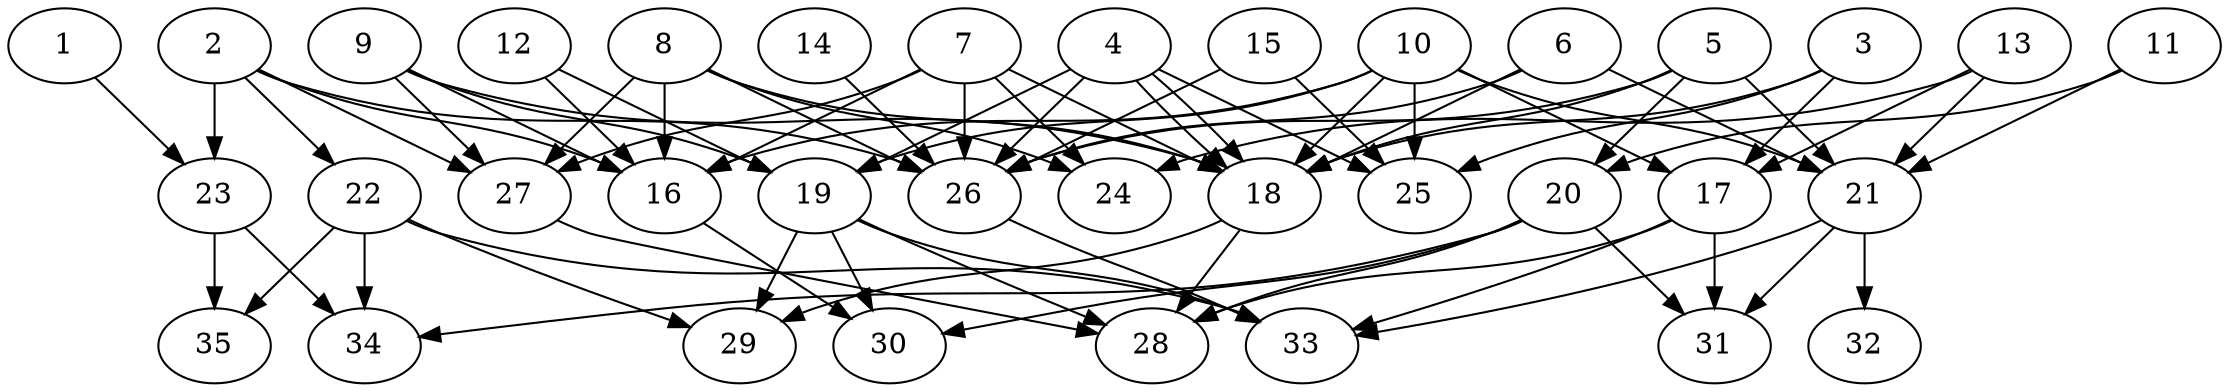 // DAG automatically generated by daggen at Thu Oct  3 14:05:37 2019
// ./daggen --dot -n 35 --ccr 0.3 --fat 0.7 --regular 0.7 --density 0.6 --mindata 5242880 --maxdata 52428800 
digraph G {
  1 [size="42417493", alpha="0.16", expect_size="12725248"] 
  1 -> 23 [size ="12725248"]
  2 [size="92163413", alpha="0.17", expect_size="27649024"] 
  2 -> 16 [size ="27649024"]
  2 -> 22 [size ="27649024"]
  2 -> 23 [size ="27649024"]
  2 -> 26 [size ="27649024"]
  2 -> 27 [size ="27649024"]
  3 [size="115933867", alpha="0.16", expect_size="34780160"] 
  3 -> 17 [size ="34780160"]
  3 -> 18 [size ="34780160"]
  3 -> 25 [size ="34780160"]
  4 [size="95252480", alpha="0.14", expect_size="28575744"] 
  4 -> 18 [size ="28575744"]
  4 -> 18 [size ="28575744"]
  4 -> 19 [size ="28575744"]
  4 -> 25 [size ="28575744"]
  4 -> 26 [size ="28575744"]
  5 [size="157593600", alpha="0.11", expect_size="47278080"] 
  5 -> 18 [size ="47278080"]
  5 -> 20 [size ="47278080"]
  5 -> 21 [size ="47278080"]
  5 -> 26 [size ="47278080"]
  6 [size="44895573", alpha="0.07", expect_size="13468672"] 
  6 -> 18 [size ="13468672"]
  6 -> 21 [size ="13468672"]
  6 -> 26 [size ="13468672"]
  7 [size="158143147", alpha="0.17", expect_size="47442944"] 
  7 -> 16 [size ="47442944"]
  7 -> 18 [size ="47442944"]
  7 -> 24 [size ="47442944"]
  7 -> 26 [size ="47442944"]
  7 -> 27 [size ="47442944"]
  8 [size="115118080", alpha="0.06", expect_size="34535424"] 
  8 -> 16 [size ="34535424"]
  8 -> 18 [size ="34535424"]
  8 -> 24 [size ="34535424"]
  8 -> 26 [size ="34535424"]
  8 -> 27 [size ="34535424"]
  9 [size="64436907", alpha="0.03", expect_size="19331072"] 
  9 -> 16 [size ="19331072"]
  9 -> 18 [size ="19331072"]
  9 -> 19 [size ="19331072"]
  9 -> 27 [size ="19331072"]
  10 [size="24692053", alpha="0.15", expect_size="7407616"] 
  10 -> 16 [size ="7407616"]
  10 -> 17 [size ="7407616"]
  10 -> 18 [size ="7407616"]
  10 -> 19 [size ="7407616"]
  10 -> 21 [size ="7407616"]
  10 -> 25 [size ="7407616"]
  11 [size="159651840", alpha="0.18", expect_size="47895552"] 
  11 -> 20 [size ="47895552"]
  11 -> 21 [size ="47895552"]
  12 [size="124327253", alpha="0.01", expect_size="37298176"] 
  12 -> 16 [size ="37298176"]
  12 -> 19 [size ="37298176"]
  13 [size="102311253", alpha="0.10", expect_size="30693376"] 
  13 -> 17 [size ="30693376"]
  13 -> 21 [size ="30693376"]
  13 -> 24 [size ="30693376"]
  14 [size="74622293", alpha="0.10", expect_size="22386688"] 
  14 -> 26 [size ="22386688"]
  15 [size="28480853", alpha="0.10", expect_size="8544256"] 
  15 -> 25 [size ="8544256"]
  15 -> 26 [size ="8544256"]
  16 [size="114408107", alpha="0.08", expect_size="34322432"] 
  16 -> 30 [size ="34322432"]
  17 [size="173230080", alpha="0.18", expect_size="51969024"] 
  17 -> 28 [size ="51969024"]
  17 -> 31 [size ="51969024"]
  17 -> 33 [size ="51969024"]
  18 [size="151057067", alpha="0.10", expect_size="45317120"] 
  18 -> 28 [size ="45317120"]
  18 -> 29 [size ="45317120"]
  19 [size="43844267", alpha="0.18", expect_size="13153280"] 
  19 -> 28 [size ="13153280"]
  19 -> 29 [size ="13153280"]
  19 -> 30 [size ="13153280"]
  19 -> 33 [size ="13153280"]
  20 [size="69915307", alpha="0.04", expect_size="20974592"] 
  20 -> 28 [size ="20974592"]
  20 -> 30 [size ="20974592"]
  20 -> 31 [size ="20974592"]
  20 -> 34 [size ="20974592"]
  21 [size="28600320", alpha="0.13", expect_size="8580096"] 
  21 -> 31 [size ="8580096"]
  21 -> 32 [size ="8580096"]
  21 -> 33 [size ="8580096"]
  22 [size="169854293", alpha="0.12", expect_size="50956288"] 
  22 -> 29 [size ="50956288"]
  22 -> 33 [size ="50956288"]
  22 -> 34 [size ="50956288"]
  22 -> 35 [size ="50956288"]
  23 [size="22681600", alpha="0.03", expect_size="6804480"] 
  23 -> 34 [size ="6804480"]
  23 -> 35 [size ="6804480"]
  24 [size="99140267", alpha="0.04", expect_size="29742080"] 
  25 [size="22934187", alpha="0.03", expect_size="6880256"] 
  26 [size="102287360", alpha="0.05", expect_size="30686208"] 
  26 -> 33 [size ="30686208"]
  27 [size="164341760", alpha="0.05", expect_size="49302528"] 
  27 -> 28 [size ="49302528"]
  28 [size="151224320", alpha="0.18", expect_size="45367296"] 
  29 [size="75847680", alpha="0.17", expect_size="22754304"] 
  30 [size="58996053", alpha="0.16", expect_size="17698816"] 
  31 [size="89180160", alpha="0.14", expect_size="26754048"] 
  32 [size="34058240", alpha="0.05", expect_size="10217472"] 
  33 [size="125597013", alpha="0.07", expect_size="37679104"] 
  34 [size="147691520", alpha="0.16", expect_size="44307456"] 
  35 [size="20828160", alpha="0.07", expect_size="6248448"] 
}

